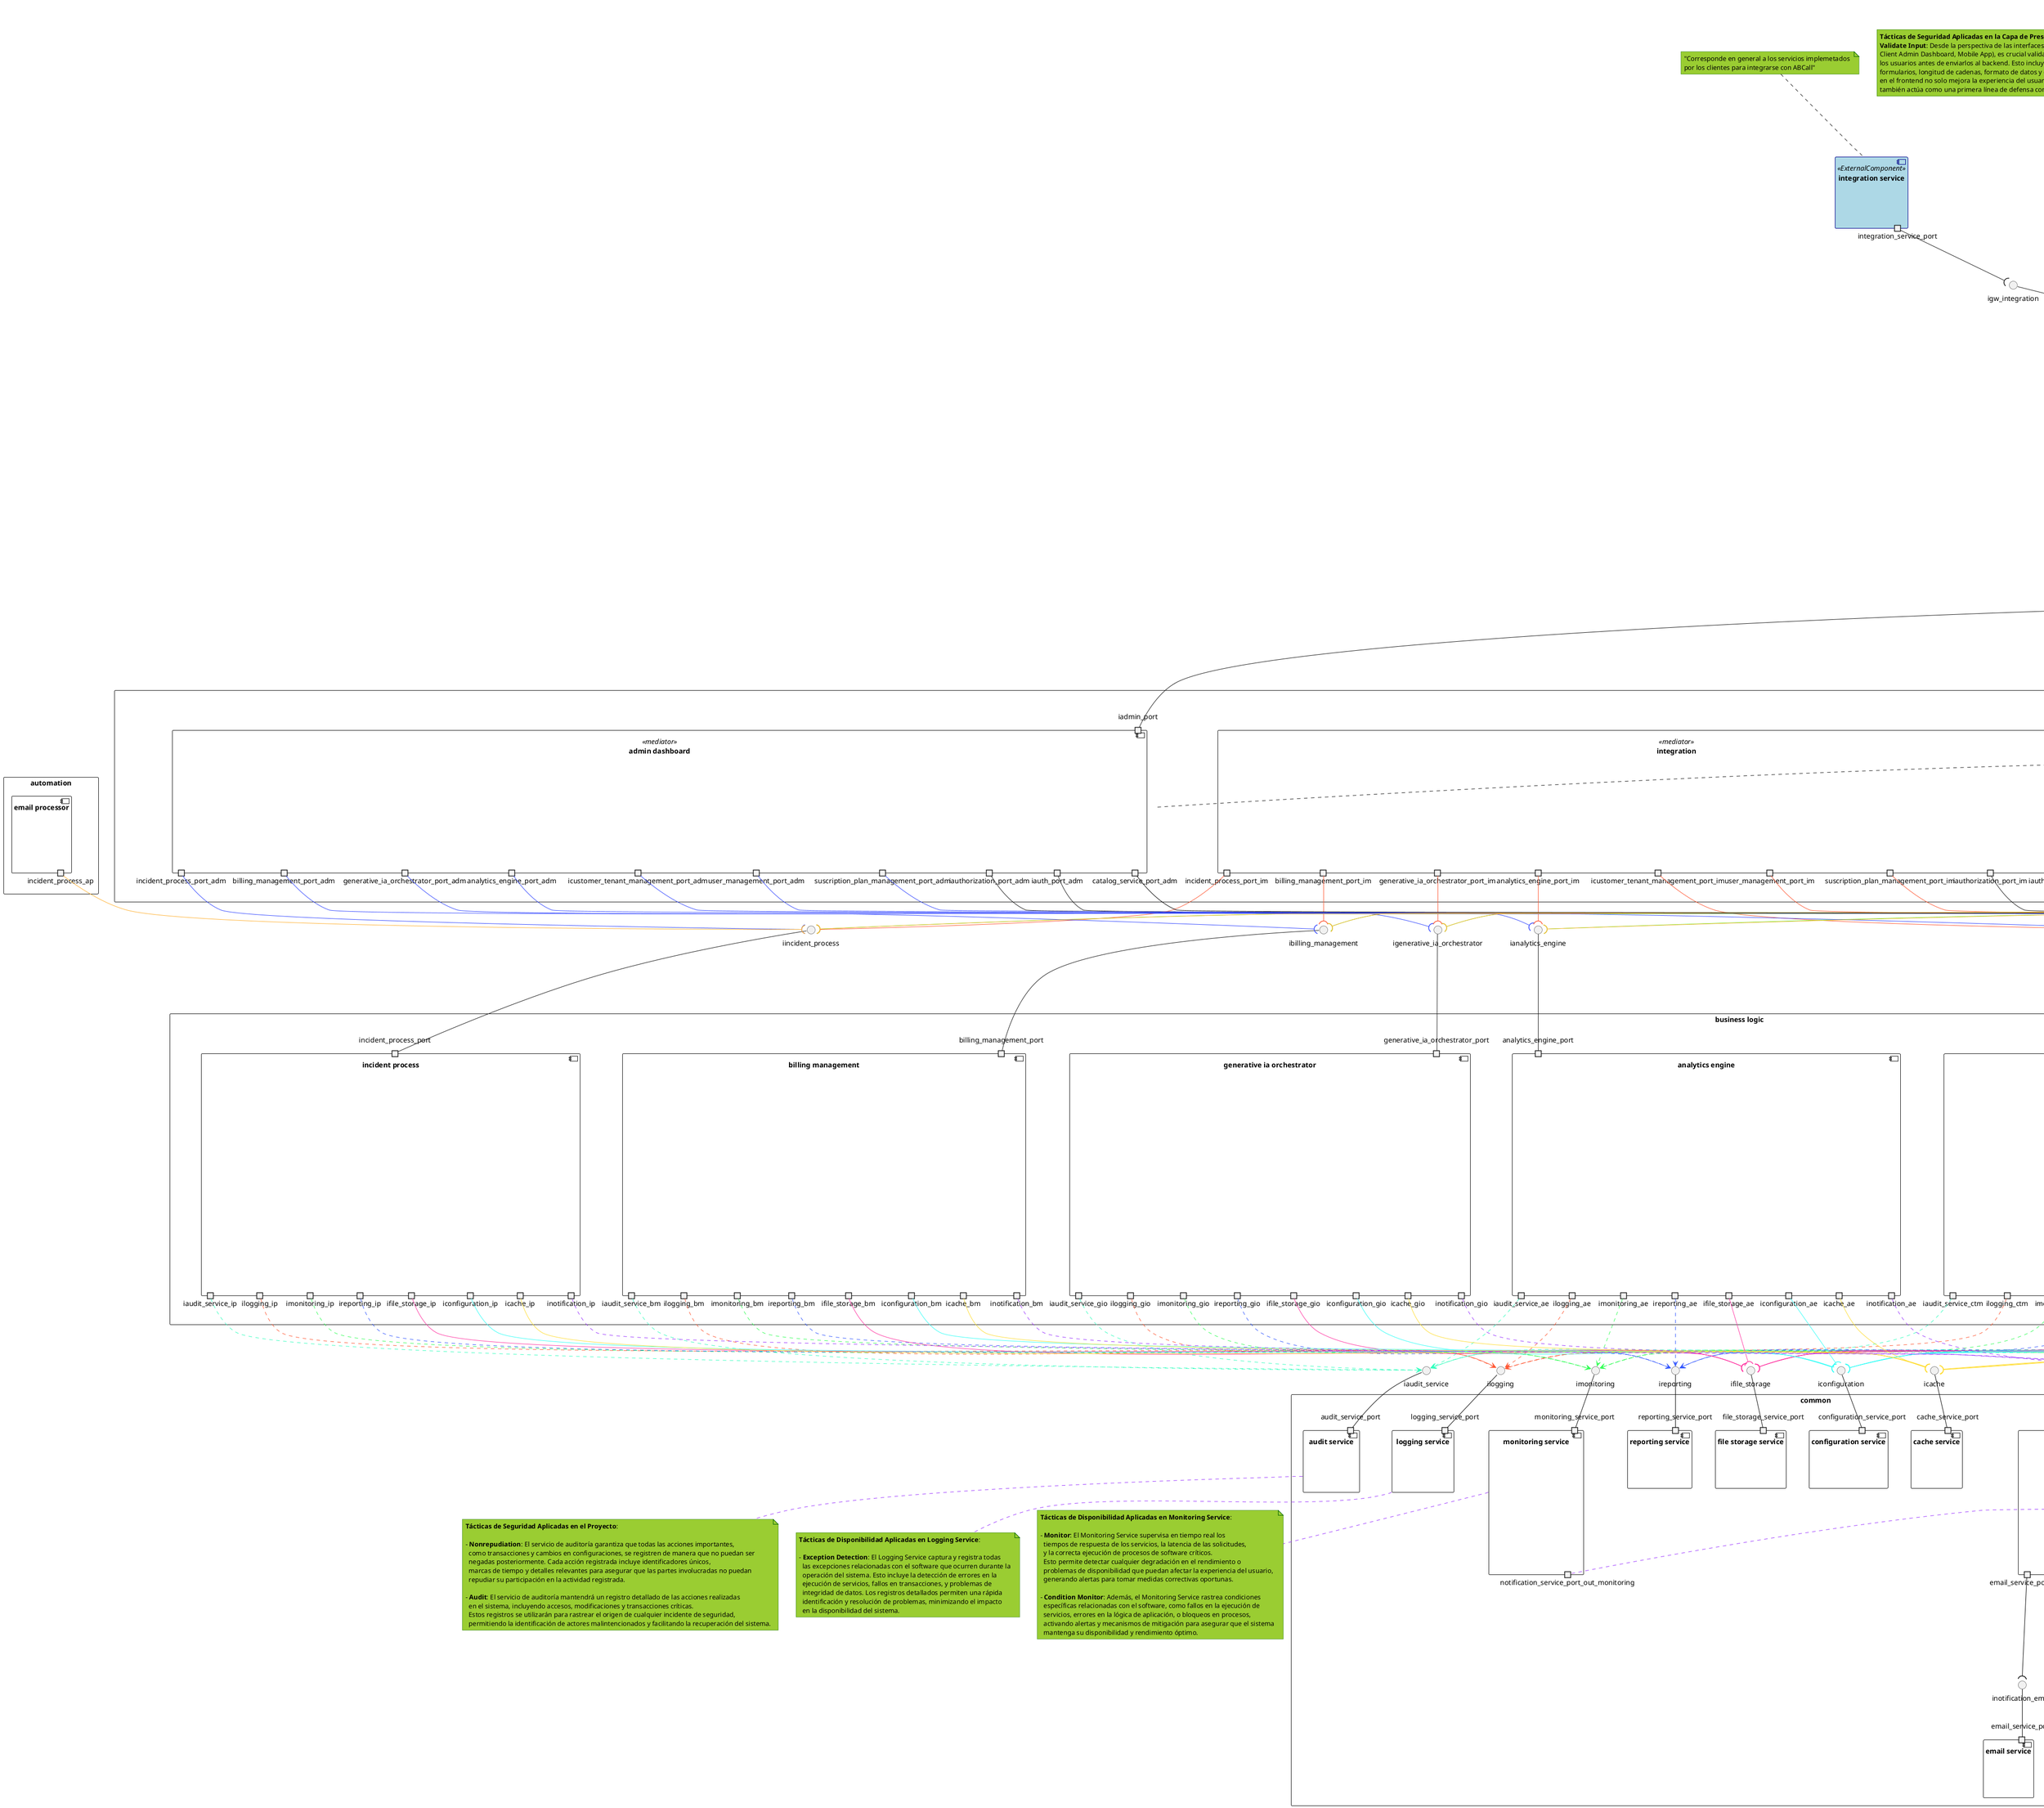 @startuml component-connector
' #######################################################################
' # Component Connector
' #######################################################################

' -----------------------------------------------------------------------
' - Definir skinparam
' -----------------------------------------------------------------------
skinparam packageStyle rectangle
skinparam component {
    BackgroundColor<<ExternalComponent>> LightBlue
    BorderColor<<ExternalComponent>> DarkBlue
    FontColor<<ExternalComponent>> Black
}

' #######################################################################
' PRESENTATION LAYER
' #######################################################################
package "presentation" {
    component "customer portal" {
        portout gw_portal_port_out
    }
    component "client admin dashboard" {
        portout gw_admin_port_out
    }
    component "mobile app" {
        portout gw_mobile_port_out
    }
}

    component "integration service" <<ExternalComponent>>{
        portout integration_service_port
    }

' -----------------------------------------------------------------------
' - NOTAS
' -----------------------------------------------------------------------
    note top of "customer portal"
        Es la interfaz principal utilizada por los clientes 
        para interactuar con los servicios que ofrece el sistema. 
        Permite a los usuarios gestionar sus cuentas, suscripciones, 
        acceder a productos, realizar consultas y recibir notificaciones. 
        Además, es el portal a través del cual los clientes pueden 
        visualizar y descargar reportes generados por el sistema, 
        proporcionando acceso a análisis y datos relevantes relacionados 
        con su uso de los servicios.
    end note
    note top of "client admin dashboard"
        Este componente es un panel de administración utilizado por los 
        administradores de los clientes para gestionar las configuraciones 
        específicas del cliente, monitorizar el uso de los servicios, 
        manejar usuarios internos y configurar políticas y permisos. 
        Es crucial para la administración interna de las cuentas de clientes, 
        permitiendo supervisar la actividad y ajustar configuraciones según 
        las necesidades del cliente.
    end note
    note top of "mobile app"
        La aplicación móvil permite a los usuarios de una empresa cliente de 
        ABCall interactuar de manera eficiente con los servicios desde 
        dispositivos móviles. Las funcionalidades principales incluyen la 
        interacción con un chatbot, consulta del estado de solicitudes, respuesta 
        a encuestas, creación de incidentes (PQR), y la actualización de datos 
        personales y preferencias de comunicación. Los usuarios también pueden 
        visualizar indicadores y tableros de control, acceder a reportes de 
        llamadas y recibir notificaciones sobre incidentes. Además, ofrece acceso 
        a servicios de inteligencia artificial generativa, permitiendo que los 
        usuarios reciban respuestas automatizadas y personalizadas según sus 
        interacciones. Esta app está diseñada para ser ligera, responsiva y fácil 
        de usar, asegurando que los usuarios móviles tengan una experiencia fluida 
        y funcional en cualquier momento y lugar​ .
    end note
    note top of "integration service"
        "Corresponde en general a los servicios implemetados 
        por los clientes para integrarse con ABCall"
    end note
    note top of "presentation"
        **Tácticas de Seguridad Aplicadas en la Capa de Presentación**:
        **Validate Input**: Desde la perspectiva de las interfaces de usuario (Customer Portal, 
        Client Admin Dashboard, Mobile App), es crucial validar todos los datos ingresados por 
        los usuarios antes de enviarlos al backend. Esto incluye la verificación de campos de 
        formularios, longitud de cadenas, formato de datos y contenido apropiado. La validación 
        en el frontend no solo mejora la experiencia del usuario al prevenir errores, sino que 
        también actúa como una primera línea de defensa contra datos maliciosos.
    end note

' #######################################################################
' GATEWAY LAYER
' #######################################################################

package gateway {
    component "api gateway" {
        portin gw_integration_port
        portin gw_portal_port
        portin gw_admin_port
        portin gw_mobile_port
        portout iintegration_port_gw
        portout iportal_port_gw
        portout imobile_port_gw
        portout iadmin_port_gw
    }
}

' -----------------------------------------------------------------------
' - INTERFACES
' -----------------------------------------------------------------------

interface igwportal
interface igwadmin
interface igwmobile
interface igw_integration

' -----------------------------------------------------------------------
' - CONEXIONES
' -----------------------------------------------------------------------
gw_portal_port -up- igwportal
gw_admin_port -up- igwadmin
gw_mobile_port -up- igwmobile


gw_portal_port_out -down-( igwportal
gw_admin_port_out -down-( igwadmin
gw_mobile_port_out -down-( igwmobile

gw_integration_port -up- igw_integration
integration_service_port -down-( igw_integration

' -----------------------------------------------------------------------
' - NOTAS
' -----------------------------------------------------------------------

note right of "api gateway" 
   El API Gateway actúa como un punto de entrada central para todas 
   las solicitudes de los clientes y sistemas externos. Funciona 
   como un proxy inverso, dirigiendo las solicitudes a los servicios
   apropiados según el tipo de solicitud. Además, gestiona funciones 
   transversales como la autenticación, autorización, limitación de 
   tasas, registro de logs y balanceo de carga. 
   Es crucial para la seguridad y el rendimiento del sistema, asegurando 
   que solo las solicitudes válidas y seguras lleguen a los servicios internos.
end note
skinparam note {
    BackgroundColor YellowGreen
    BorderColor DarkGreen
    FontColor Black
}

note right of "api gateway"
    El uso del patrón de API Gateway es crucial en arquitecturas Cloud Native, 
    ya que centraliza el manejo de solicitudes, simplifica la integración 
    de servicios, y mejora la seguridad al actuar como un único punto de 
    entrada para todos los microservicios. Esto permite aplicar políticas 
    de seguridad, autenticación, autorización y control de tráfico de manera 
    unificada, garantizando un acceso consistente y seguro a los servicios 
    distribuidos.
end note




' #######################################################################
' ORCHESTRATION LAYER
' #######################################################################

package Orchestration{
    component "integration" <<mediator>>{
        portin iintegration_port
        portout iauth_port_im
        portout iauthorization_port_im
        portout icustomer_tenant_management_port_im
        portout suscription_plan_management_port_im
        portout user_management_port_im
        portout billing_management_port_im
        portout incident_process_port_im
        portout generative_ia_orchestrator_port_im
        portout analytics_engine_port_im
        portout catalog_service_port_im
    }
    component "portal" <<mediator>>{
        portin iportal_port
        portout iauth_port_pm
        portout iauthorization_port_pm
        portout icustomer_tenant_management_port_pm
        portout suscription_plan_management_port_pm
        portout user_management_port_pm
        portout billing_management_port_pm
        portout incident_process_port_pm
        portout generative_ia_orchestrator_port_pm
        portout analytics_engine_port_pm
        portout catalog_service_port_pm
    }
    component "admin dashboard" <<mediator>>{
        portin iadmin_port
        portout iauth_port_adm
        portout iauthorization_port_adm
        portout icustomer_tenant_management_port_adm
        portout suscription_plan_management_port_adm
        portout user_management_port_adm
        portout billing_management_port_adm
        portout incident_process_port_adm
        portout generative_ia_orchestrator_port_adm
        portout analytics_engine_port_adm
        portout catalog_service_port_adm
    }
    component mobile <<mediator>> {
        portin imobile_port
        portout iauth_port_mm
        portout iauthorization_port_mm
        portout icustomer_tenant_management_port_mm
        portout suscription_plan_management_port_mm
        portout user_management_port_mm
        portout billing_management_port_mm
        portout incident_process_port_mm
        portout generative_ia_orchestrator_port_mm
        portout analytics_engine_port_mm
        portout catalog_service_port_mm
    }
}

' -----------------------------------------------------------------------
' - INTERFACES
' -----------------------------------------------------------------------

interface iintegration
iintegration_port -up- iintegration

interface iportal
iportal_port -up- iportal

interface iadmin
iadmin_port -up- iadmin

interface imobile
imobile_port -up- imobile

' -----------------------------------------------------------------------
' - CONEXIONES
' -----------------------------------------------------------------------
imobile_port_gw -down-( imobile
iadmin_port_gw -down-( iadmin
iportal_port_gw -down-( iportal
iintegration_port_gw -down-( iintegration

'-----------------------------------------------------------------------
' - NOTAS
'-----------------------------------------------------------------------

note left of "integration"
    El componente Integration orquesta y coordina las interacciones 
    entre el sistema principal y servicios externos, asegurando 
    que las solicitudes se procesen de manera eficiente y ordenada. 
    Es vital para manejar la autenticación, autorización, y gestión 
    de usuarios entre sistemas distribuidos.
end note

note top of "portal"
    El componente Portal media las solicitudes provenientes del 
    Customer Portal hacia los servicios de negocio, como gestión 
    de usuarios, suscripciones y facturación. Garantiza que las 
    operaciones iniciadas en el portal se ejecuten correctamente 
    en los sistemas backend.
end note

note left of "admin dashboard"
    Admin Dashboard orquesta las interacciones iniciadas desde el 
    panel de administración de clientes, manejando configuraciones, 
    políticas y la supervisión de actividades, asegurando una 
    administración coherente y segura.
end note

note top of "mobile"
    El componente Mobile media las solicitudes provenientes de la 
    aplicación móvil hacia los servicios de negocio, permitiendo 
    la gestión de cuentas, suscripciones, reportes y notificaciones 
    desde dispositivos móviles de manera eficiente y segura.
end note

note top of "Orchestration"
    El **patrón Mediator** es esencial en arquitecturas Cloud Native para centralizar la 
    comunicación entre servicios distribuidos, reduciendo el acoplamiento y 
    simplificando la coordinación. Los cuatro mediadores en este diseño:
    
    - **Integration Mediator**: Coordina la interacción entre el sistema principal y 
      servicios externos, manejando autenticación, autorización y la gestión de usuarios.
    
    - **Portal Mediator**: Media las solicitudes del Customer Portal hacia los servicios 
      de negocio, asegurando operaciones eficientes y seguras.
    
    - **Admin Dashboard Mediator**: Orquesta las interacciones desde el panel de 
      administración, gestionando configuraciones y políticas de manera coherente.
    
    - **Mobile Mediator**: Gestiona las solicitudes desde la aplicación móvil hacia los 
      servicios de negocio, optimizando la experiencia en dispositivos móviles.
end note

note top of "Orchestration"
    **Tácticas de Seguridad Aplicadas en el Módulo de Orquestación**:
    
    - **Limit Access**: En el módulo de Orquestación, esta táctica se aplica al garantizar que solo 
      los mediadores (Integration, Portal, Admin Dashboard, Mobile) puedan interactuar directamente 
      con los servicios de negocio y backend. Los mediadores controlan el acceso a los recursos, 
      permitiendo solo lo necesario según las reglas de negocio definidas, protegiendo así 
      los servicios críticos del acceso no autorizado.
    
    - **Limit Exposure**: Esta táctica se implementa limitando la exposición de los servicios backend 
      solo a través de los mediadores. Los mediadores filtran las solicitudes, asegurando que 
      los detalles internos del sistema no sean visibles ni accesibles desde el exterior, 
      minimizando la superficie de ataque y exponiendo solo la información estrictamente necesaria.
end note

' #######################################################################
' SECURITY LAYER
' #######################################################################

package security {
    component "authorization service" {
        port iauthorization_port
    }
    component "authentication service" {
        port iauth_port
    }
}

' -----------------------------------------------------------------------
' - INTERFACES
' -----------------------------------------------------------------------

interface iauth
iauth_port -up- iauth
interface iauthorization
iauthorization_port -up- iauthorization

' -----------------------------------------------------------------------
' - CONEXIONES
' -----------------------------------------------------------------------

' .......................................................................
' AUTHENTICATION CONNECTIONS
' .......................................................................
iauth_port_im -down-( iauth
iauth_port_pm -down-( iauth
iauth_port_adm -down-( iauth
iauth_port_mm -down-( iauth

' .......................................................................
' AUTHORIZATION CONNECTIONS
' .......................................................................
iauthorization_port_im -down-( iauthorization
iauthorization_port_pm -down-( iauthorization
iauthorization_port_adm -down-( iauthorization
iauthorization_port_mm -down-( iauthorization

' -----------------------------------------------------------------------
' - NOTAS
' -----------------------------------------------------------------------
note bottom of "authorization service"
    El servicio de Authorization se encarga de verificar que los usuarios tengan 
    los permisos adecuados para acceder a recursos específicos. Implementa políticas 
    de control de acceso basadas en roles (RBAC) y permisos, garantizando que solo 
    usuarios autorizados puedan realizar ciertas acciones, manteniendo la seguridad 
    y la integridad del sistema.
end note

note bottom of "authentication service"
    El servicio de Authentication gestiona la verificación de identidad de los usuarios 
    antes de permitirles acceder a los servicios del sistema. Soporta autenticación mediante 
    contraseñas, autenticación de dos factores (2FA), y tokens, asegurando que solo usuarios 
    legítimos puedan interactuar con el sistema, protegiendo contra accesos no autorizados.
end note

note right of "security"
    **Tácticas de Seguridad Aplicadas en el Proyecto**:
    
    - **Identify Actors**: Todos los usuarios y sistemas externos que interactúan con la plataforma 
      serán identificados antes de acceder a los servicios, asegurando que el sistema pueda reconocer 
      la fuente de todas las solicitudes.
    
    - **Authenticate Actors**: Se implementará autenticación robusta (incluyendo 2FA y contraseñas 
      seguras) para todas las interfaces del proyecto, como la aplicación móvil, el portal del cliente 
      y el panel de administración, garantizando que solo los usuarios legítimos accedan al sistema.
    
    - **Authorize Actors**: El acceso a funcionalidades y datos específicos estará controlado mediante 
      políticas de autorización, asegurando que solo usuarios con los permisos adecuados puedan 
      realizar acciones sensibles, como cambios en configuraciones o acceso a información confidencial.
    
    - **Restrict Login**: Se protegerán las interfaces de usuario mediante la restricción de intentos 
      de inicio de sesión fallidos, bloqueando temporalmente cuentas para prevenir ataques de fuerza 
      bruta y garantizar la seguridad del acceso.
end note

' #######################################################################
' AUTOMATION LAYER
' #######################################################################
package automation {
    component "email processor" {
        portout incident_process_ap
    }
}


' #######################################################################
' BUSINESS LOGIC LAYER
' #######################################################################

package "business logic" {
    component "customer tenant management" {
        portin customer_tenant_management_port
        portout ilogging_ctm
        portout imonitoring_ctm
        portout ireporting_ctm
        portout ifile_storage_ctm
        portout iconfiguration_ctm
        portout icache_ctm
        portout inotification_ctm
        portout iaudit_service_ctm
    }
    component "user management" {
        portin user_management_port
        portout ilogging_um
        portout imonitoring_um
        portout ireporting_um
        portout ifile_storage_um
        portout iconfiguration_um
        portout icache_um
        portout inotification_um
        portout iaudit_service_um
    }
    component "suscription plan management" {
        portin suscription_plan_management_port
        portout ilogging_spm
        portout imonitoring_spm
        portout ireporting_spm
        portout ifile_storage_spm
        portout iconfiguration_spm
        portout icache_spm
        portout inotification_spm
        portout iaudit_service_spm
    }
    component "billing management" {
        portin billing_management_port
        portout ilogging_bm
        portout imonitoring_bm
        portout ireporting_bm
        portout ifile_storage_bm
        portout iconfiguration_bm
        portout icache_bm
        portout inotification_bm
        portout iaudit_service_bm
    }
    component "incident process" {
        portin incident_process_port
        portout ilogging_ip
        portout imonitoring_ip
        portout ireporting_ip
        portout ifile_storage_ip
        portout iconfiguration_ip
        portout icache_ip
        portout inotification_ip
        portout iaudit_service_ip
    }

    component "generative ia orchestrator" {
        portin generative_ia_orchestrator_port
        portout ilogging_gio
        portout imonitoring_gio
        portout ireporting_gio
        portout ifile_storage_gio
        portout iconfiguration_gio
        portout icache_gio
        portout inotification_gio
        portout iaudit_service_gio
    }
    component "analytics engine" {
        portin analytics_engine_port
        portout ilogging_ae
        portout imonitoring_ae
        portout ireporting_ae
        portout ifile_storage_ae
        portout iconfiguration_ae
        portout icache_ae
        portout inotification_ae
        portout iaudit_service_ae
    }
}

' -----------------------------------------------------------------------
' - INTERFACES
' -----------------------------------------------------------------------
interface icustomer_tenant_management
customer_tenant_management_port -up- icustomer_tenant_management

interface iuser_management
user_management_port -up- iuser_management

interface isuscription_plan_management
suscription_plan_management_port -up- isuscription_plan_management

interface ibilling_management
billing_management_port -up- ibilling_management

interface iincident_process
incident_process_port -up- iincident_process

interface igenerative_ia_orchestrator
generative_ia_orchestrator_port -up- igenerative_ia_orchestrator

interface ianalytics_engine
analytics_engine_port -up- ianalytics_engine

' -----------------------------------------------------------------------
' - CONEXIONES
' -----------------------------------------------------------------------

' .......................................................................
' INTEGRACTION CONNECTIONS
' .......................................................................
skinparam class {
  ArrowColor #FF5733
}
icustomer_tenant_management_port_im -down-( icustomer_tenant_management
user_management_port_im -down-( iuser_management
suscription_plan_management_port_im -down-( isuscription_plan_management
billing_management_port_im -down-( ibilling_management
incident_process_port_im -down-( iincident_process
generative_ia_orchestrator_port_im -down-( igenerative_ia_orchestrator
analytics_engine_port_im -down-( ianalytics_engine

' .......................................................................
' PORTAL CONNECTIONS
' .......................................................................
skinparam class {
  ArrowColor #58FF33
}
icustomer_tenant_management_port_pm -down-( icustomer_tenant_management
user_management_port_pm -down-( iuser_management
suscription_plan_management_port_pm -down-( isuscription_plan_management
billing_management_port_pm -down-( ibilling_management
incident_process_port_pm -down-( iincident_process
generative_ia_orchestrator_port_pm -down-( igenerative_ia_orchestrator
analytics_engine_port_pm -down-( ianalytics_engine

' .......................................................................
' ADMIN CONNECTIONS
' .......................................................................
skinparam class {
  ArrowColor #3347FF
}
icustomer_tenant_management_port_adm -down-( icustomer_tenant_management
user_management_port_adm -down-( iuser_management
suscription_plan_management_port_adm -down-( isuscription_plan_management
billing_management_port_adm -down-( ibilling_management
incident_process_port_adm -down-( iincident_process
generative_ia_orchestrator_port_adm -down-( igenerative_ia_orchestrator
analytics_engine_port_adm -down-( ianalytics_engine

' .......................................................................
' MOBILE CONNECTIONS
' .......................................................................
skinparam class {
  ArrowColor #FFB133
}
icustomer_tenant_management_port_mm -down-( icustomer_tenant_management
user_management_port_mm -down-( iuser_management
suscription_plan_management_port_mm -down-( isuscription_plan_management
billing_management_port_mm -down-( ibilling_management
incident_process_port_mm -down-( iincident_process
generative_ia_orchestrator_port_mm -down-( igenerative_ia_orchestrator
analytics_engine_port_mm -down-( ianalytics_engine




incident_process_ap -down-( iincident_process

skinparam class {
  ArrowColor #000000
}

'-----------------------------------------------------------------------
' - NOTAS
'-----------------------------------------------------------------------

note bottom of "customer tenant management"
    "customer tenant management" es un componente que 
    se encarga de gestionar los 
    clientes de ABCall, sus configuraciones 
    y el estado general de la suscripción al servicio.
end note

note bottom of "suscription plan management"
    "suscription plan management" Gestiona la informacion y 
    configuracion de las susbcripciones y planes.
    Incluye la configuracion de precios,
    limites de uso y restricciones.
    Registro de historico de cambios de planes para clientes.
    Selección de planes y configuracion de planes por cliente.
end note

note bottom of "business logic"
    **Tácticas de Seguridad Aplicadas en la Capa de Lógica de Negocio**:
    **Validate Input**: En los componentes de Business Logic (Customer Tenant Management, 
    User Management, Subscription Plan Management, etc.), validar la entrada es esencial 
    para garantizar que los datos procesados sean correctos y seguros. Antes de realizar 
    cualquier operación crítica, como la actualización de datos de clientes o la ejecución 
    de procesos de facturación, se debe asegurar que la entrada recibida cumpla con las 
    expectativas del sistema en términos de formato, coherencia y seguridad, evitando así 
    la corrupción de datos o la generación de errores en el sistema.
end note

' #######################################################################
' COMMON SERVICES
' #######################################################################

package common {
    component catalog_service {
        portin catalog_service_port
    }

' -----------------------------------------------------------------------
' - COMPONENTES DE NOTIFICACION
' -----------------------------------------------------------------------
    component "notification service" {
        portin notification_service_port
        portout email_service_port_out
        portout sms_service_port_out
        portout push_notification_service_port_out
    }

    component "email service" {
        portin email_service_port
    }

    interface inotification_email
    email_service_port -up- inotification_email
    email_service_port_out -down-( inotification_email

    component "sms service" {
        portin sms_service_port
    }

    interface inotification_sms
    sms_service_port -up- inotification_sms
    sms_service_port_out -down-( inotification_sms

    component "push notification service" {
        portin push_notification_service_port
    }

    interface inotification_push_notification
    push_notification_service_port -up- inotification_push_notification
    push_notification_service_port_out -down-( inotification_push_notification

' -----------------------------------------------------------------------
' - OTROS SERVICIOS COMUNES
' -----------------------------------------------------------------------
    
    component "audit service" {
        portin audit_service_port
    }
    component "logging service" {
        portin logging_service_port
    }

    component "monitoring service" {
        portin monitoring_service_port
        portout notification_service_port_out_monitoring
    }

    component "reporting service" {
        portin reporting_service_port
    }
    component "file storage service" {
        portin file_storage_service_port
    }
    component "configuration service" {
        portin configuration_service_port
    }
    component "cache service" {
        portin cache_service_port
    }
}

' -----------------------------------------------------------------------
' - INTERFACES
' -----------------------------------------------------------------------

interface icatalog_service
catalog_service_port -up- icatalog_service

interface iaudit_service
audit_service_port -up- iaudit_service

interface ilogging
logging_service_port -up- ilogging

interface imonitoring
monitoring_service_port -up- imonitoring

interface ireporting
reporting_service_port -up- ireporting

interface ifile_storage
file_storage_service_port -up- ifile_storage

interface iconfiguration
configuration_service_port -up- iconfiguration

interface icache
cache_service_port -up- icache

interface inotification
notification_service_port -up- inotification

' -----------------------------------------------------------------------
' - CONEXIONES
' -----------------------------------------------------------------------

catalog_service_port_im -down-( icatalog_service
catalog_service_port_pm -down-( icatalog_service
catalog_service_port_adm -down-( icatalog_service
catalog_service_port_mm -down-( icatalog_service


' .......................................................................
' LOGGING CONNECTIONS
' .......................................................................
skinparam class {
  ArrowColor #FF5733
}
ilogging_ctm .down.> ilogging
ilogging_um .down.> ilogging
ilogging_spm .down.> ilogging
ilogging_bm .down.> ilogging
ilogging_ip .down.> ilogging
ilogging_gio .down.> ilogging
ilogging_ae .down.> ilogging

' .......................................................................
' AUDIT CONNECTIONS
' .......................................................................
skinparam class {
  ArrowColor #33FFBE
}

iaudit_service_ctm .down.> iaudit_service
iaudit_service_um .down.> iaudit_service
iaudit_service_spm .down.> iaudit_service
iaudit_service_bm .down.> iaudit_service
iaudit_service_ip .down.> iaudit_service
iaudit_service_gio .down.> iaudit_service
iaudit_service_ae .down.> iaudit_service


' .......................................................................
' MONITORING CONNECTIONS
' .......................................................................
skinparam class {
  ArrowColor #33FF57
}
imonitoring_ctm .down.> imonitoring
imonitoring_um .down.> imonitoring
imonitoring_spm .down.> imonitoring
imonitoring_bm .down.> imonitoring
imonitoring_ip .down.> imonitoring
imonitoring_gio .down.> imonitoring
imonitoring_ae .down.> imonitoring

' .......................................................................
' REPORTING CONNECTIONS
' .......................................................................
skinparam class {
  ArrowColor #3357FF
}
ireporting_ctm .down.> ireporting
ireporting_um .down.> ireporting
ireporting_spm .down.> ireporting
ireporting_bm .down.> ireporting
ireporting_ip .down.> ireporting
ireporting_gio .down.> ireporting
ireporting_ae .down.> ireporting

' .......................................................................
' FILE STORAGE CONNECTIONS
' .......................................................................
skinparam class {
  ArrowColor #FF33A1
}
ifile_storage_ctm -down-( ifile_storage
ifile_storage_um -down-( ifile_storage
ifile_storage_spm -down-( ifile_storage
ifile_storage_bm -down-( ifile_storage
ifile_storage_ip -down-( ifile_storage
ifile_storage_gio -down-( ifile_storage
ifile_storage_ae -down-( ifile_storage

' .......................................................................
' CONFIGURATION CONNECTIONS
' .......................................................................

skinparam class {
  ArrowColor #33FFF7
}
iconfiguration_ctm -down-( iconfiguration
iconfiguration_um -down-( iconfiguration
iconfiguration_spm -down-( iconfiguration
iconfiguration_bm -down-( iconfiguration
iconfiguration_ip -down-( iconfiguration
iconfiguration_gio -down-( iconfiguration
iconfiguration_ae -down-( iconfiguration

' .......................................................................
' CACHE CONNECTIONS
' .......................................................................
skinparam class {
  ArrowColor #FFDD33
}
icache_ctm -down-( icache
icache_um -down-( icache
icache_spm -down-( icache
icache_bm -down-( icache
icache_ip -down-( icache
icache_gio -down-( icache
icache_ae -down-( icache

' .......................................................................
' NOTIFICATION CONNECTIONS
' .......................................................................
skinparam class {
  ArrowColor #9933FF
}
notification_service_port_out_monitoring .up.> inotification
inotification_ctm .down.> inotification 
inotification_um .down.> inotification 
inotification_spm .down.> inotification 
inotification_bm .down.> inotification 
inotification_ip .down.> inotification 
inotification_gio .down.> inotification 
inotification_ae .down.> inotification 


' .......................................................................
' NOTES
' .......................................................................
note bottom of "audit service"
    **Tácticas de Seguridad Aplicadas en el Proyecto**:
    
    - **Nonrepudiation**: El servicio de auditoría garantiza que todas las acciones importantes, 
      como transacciones y cambios en configuraciones, se registren de manera que no puedan ser 
      negadas posteriormente. Cada acción registrada incluye identificadores únicos, 
      marcas de tiempo y detalles relevantes para asegurar que las partes involucradas no puedan 
      repudiar su participación en la actividad registrada.
    
    - **Audit**: El servicio de auditoría mantendrá un registro detallado de las acciones realizadas 
      en el sistema, incluyendo accesos, modificaciones y transacciones críticas. 
      Estos registros se utilizarán para rastrear el origen de cualquier incidente de seguridad, 
      permitiendo la identificación de actores malintencionados y facilitando la recuperación del sistema.
end note
note bottom of "monitoring service"
    **Tácticas de Disponibilidad Aplicadas en Monitoring Service**:
    
    - **Monitor**: El Monitoring Service supervisa en tiempo real los 
      tiempos de respuesta de los servicios, la latencia de las solicitudes, 
      y la correcta ejecución de procesos de software críticos. 
      Esto permite detectar cualquier degradación en el rendimiento o 
      problemas de disponibilidad que puedan afectar la experiencia del usuario, 
      generando alertas para tomar medidas correctivas oportunas.
    
    - **Condition Monitor**: Además, el Monitoring Service rastrea condiciones 
      específicas relacionadas con el software, como fallos en la ejecución de 
      servicios, errores en la lógica de aplicación, o bloqueos en procesos, 
      activando alertas y mecanismos de mitigación para asegurar que el sistema 
      mantenga su disponibilidad y rendimiento óptimo.
end note
note bottom of "logging service"
    **Tácticas de Disponibilidad Aplicadas en Logging Service**:
    
    - **Exception Detection**: El Logging Service captura y registra todas 
      las excepciones relacionadas con el software que ocurren durante la 
      operación del sistema. Esto incluye la detección de errores en la 
      ejecución de servicios, fallos en transacciones, y problemas de 
      integridad de datos. Los registros detallados permiten una rápida 
      identificación y resolución de problemas, minimizando el impacto 
      en la disponibilidad del sistema.
end note

' #######################################################################

@enduml
